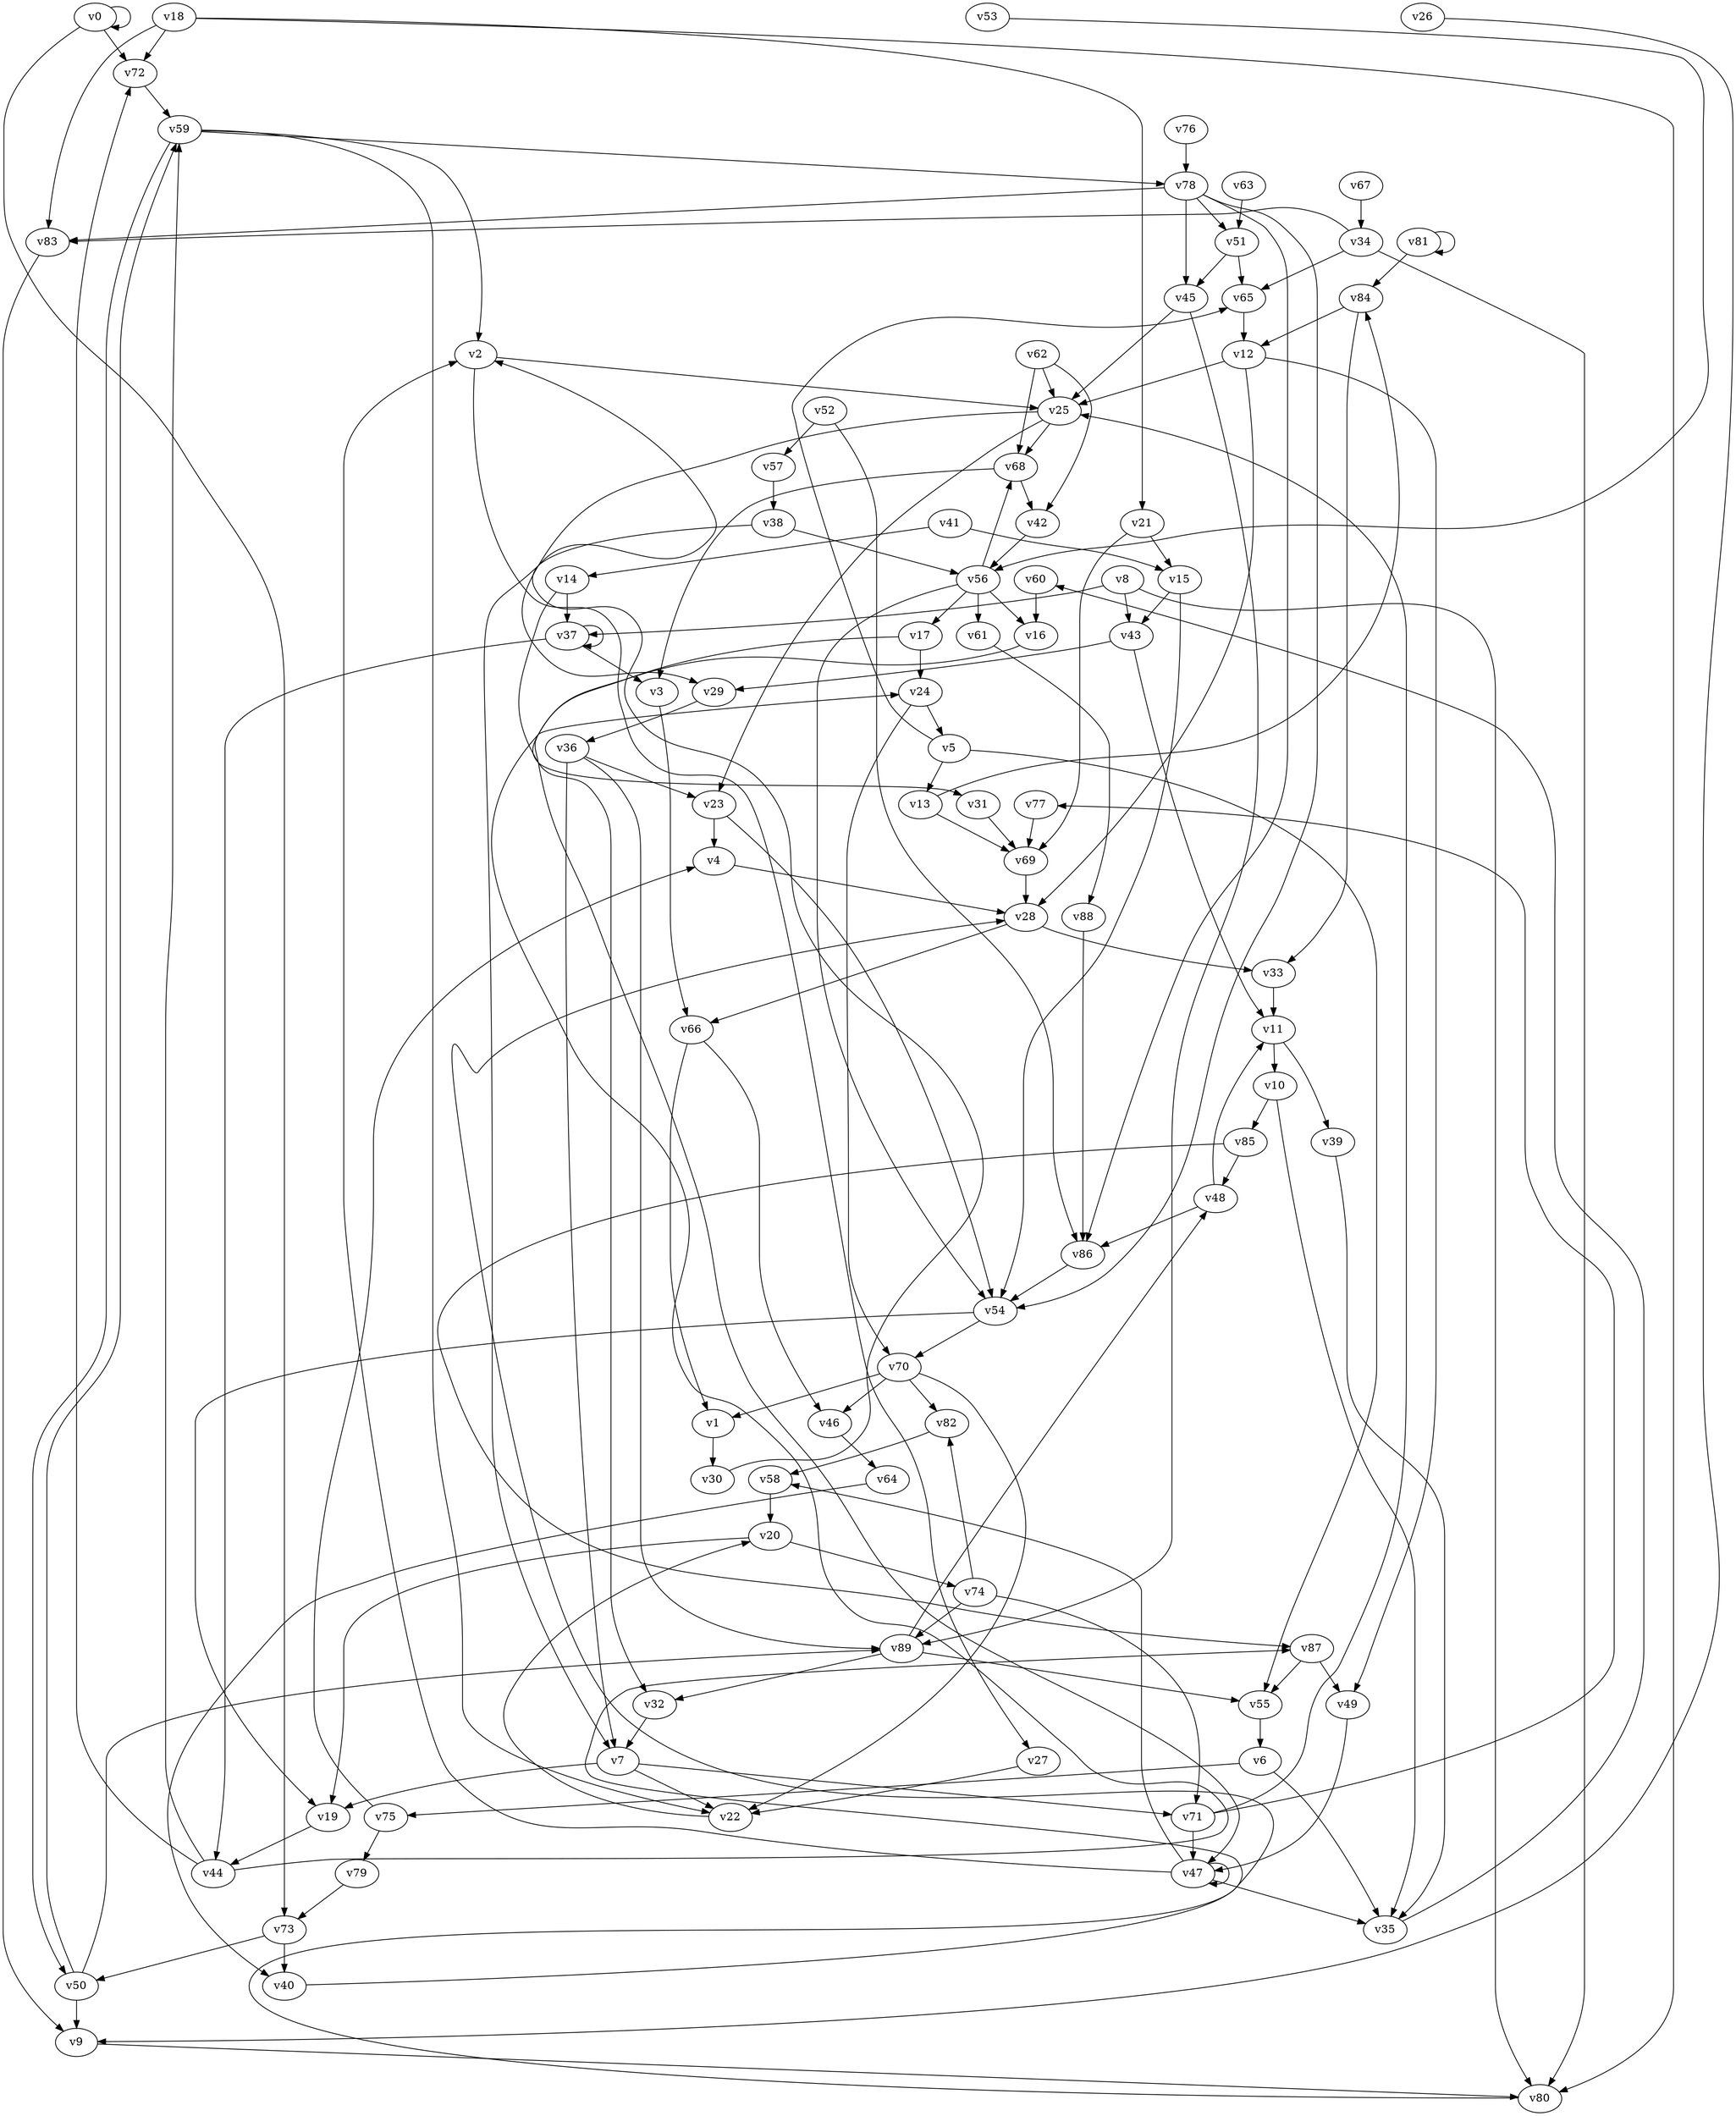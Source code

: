 // Benchmark game 133 - 90 vertices
// time_bound: 38
// targets: v75
digraph G {
    v0 [name="v0", player=1];
    v1 [name="v1", player=1];
    v2 [name="v2", player=1];
    v3 [name="v3", player=0];
    v4 [name="v4", player=1];
    v5 [name="v5", player=0];
    v6 [name="v6", player=1];
    v7 [name="v7", player=1];
    v8 [name="v8", player=0];
    v9 [name="v9", player=0];
    v10 [name="v10", player=1];
    v11 [name="v11", player=1];
    v12 [name="v12", player=0];
    v13 [name="v13", player=0];
    v14 [name="v14", player=1];
    v15 [name="v15", player=0];
    v16 [name="v16", player=1];
    v17 [name="v17", player=0];
    v18 [name="v18", player=1];
    v19 [name="v19", player=1];
    v20 [name="v20", player=1];
    v21 [name="v21", player=1];
    v22 [name="v22", player=0];
    v23 [name="v23", player=0];
    v24 [name="v24", player=1];
    v25 [name="v25", player=0];
    v26 [name="v26", player=1];
    v27 [name="v27", player=0];
    v28 [name="v28", player=1];
    v29 [name="v29", player=0];
    v30 [name="v30", player=0];
    v31 [name="v31", player=0];
    v32 [name="v32", player=0];
    v33 [name="v33", player=0];
    v34 [name="v34", player=0];
    v35 [name="v35", player=1];
    v36 [name="v36", player=0];
    v37 [name="v37", player=0];
    v38 [name="v38", player=0];
    v39 [name="v39", player=0];
    v40 [name="v40", player=1];
    v41 [name="v41", player=1];
    v42 [name="v42", player=1];
    v43 [name="v43", player=0];
    v44 [name="v44", player=1];
    v45 [name="v45", player=1];
    v46 [name="v46", player=0];
    v47 [name="v47", player=1];
    v48 [name="v48", player=1];
    v49 [name="v49", player=1];
    v50 [name="v50", player=1];
    v51 [name="v51", player=1];
    v52 [name="v52", player=1];
    v53 [name="v53", player=0];
    v54 [name="v54", player=0];
    v55 [name="v55", player=0];
    v56 [name="v56", player=1];
    v57 [name="v57", player=1];
    v58 [name="v58", player=0];
    v59 [name="v59", player=0];
    v60 [name="v60", player=1];
    v61 [name="v61", player=0];
    v62 [name="v62", player=1];
    v63 [name="v63", player=1];
    v64 [name="v64", player=0];
    v65 [name="v65", player=0];
    v66 [name="v66", player=1];
    v67 [name="v67", player=0];
    v68 [name="v68", player=1];
    v69 [name="v69", player=1];
    v70 [name="v70", player=0];
    v71 [name="v71", player=0];
    v72 [name="v72", player=1];
    v73 [name="v73", player=1];
    v74 [name="v74", player=0];
    v75 [name="v75", player=1, target=1];
    v76 [name="v76", player=0];
    v77 [name="v77", player=1];
    v78 [name="v78", player=1];
    v79 [name="v79", player=0];
    v80 [name="v80", player=0];
    v81 [name="v81", player=1];
    v82 [name="v82", player=0];
    v83 [name="v83", player=0];
    v84 [name="v84", player=1];
    v85 [name="v85", player=1];
    v86 [name="v86", player=0];
    v87 [name="v87", player=1];
    v88 [name="v88", player=1];
    v89 [name="v89", player=1];

    v0 -> v0;
    v1 -> v30;
    v2 -> v27 [constraint="t >= 5"];
    v3 -> v66;
    v4 -> v28;
    v5 -> v65 [constraint="t < 7"];
    v6 -> v75;
    v7 -> v19;
    v8 -> v37;
    v9 -> v80;
    v10 -> v35;
    v11 -> v39;
    v12 -> v49;
    v13 -> v84 [constraint="t < 12"];
    v14 -> v32;
    v15 -> v43;
    v16 -> v31 [constraint="t >= 1"];
    v17 -> v47 [constraint="t >= 1"];
    v18 -> v80;
    v19 -> v44;
    v20 -> v74;
    v21 -> v69;
    v22 -> v20 [constraint="t mod 5 == 3"];
    v23 -> v4;
    v24 -> v70;
    v25 -> v29 [constraint="t < 6"];
    v26 -> v9 [constraint="t mod 4 == 1"];
    v27 -> v22;
    v28 -> v33;
    v29 -> v36;
    v30 -> v2 [constraint="t < 11"];
    v31 -> v69;
    v32 -> v7;
    v33 -> v11;
    v34 -> v83 [constraint="t >= 3"];
    v35 -> v60 [constraint="t < 8"];
    v36 -> v7;
    v37 -> v37 [constraint="t >= 2"];
    v38 -> v56;
    v39 -> v35;
    v40 -> v87 [constraint="t < 15"];
    v41 -> v15;
    v42 -> v56;
    v43 -> v29;
    v44 -> v24 [constraint="t < 10"];
    v45 -> v89;
    v46 -> v64;
    v47 -> v47;
    v48 -> v11;
    v49 -> v47;
    v50 -> v9;
    v51 -> v45;
    v52 -> v86;
    v53 -> v56 [constraint="t mod 5 == 2"];
    v54 -> v19 [constraint="t >= 4"];
    v55 -> v6;
    v56 -> v61;
    v57 -> v38;
    v58 -> v20;
    v59 -> v22;
    v60 -> v16;
    v61 -> v88;
    v62 -> v42 [constraint="t >= 5"];
    v63 -> v51;
    v64 -> v40 [constraint="t < 9"];
    v65 -> v12;
    v66 -> v1;
    v67 -> v34;
    v68 -> v3;
    v69 -> v28;
    v70 -> v1;
    v71 -> v77 [constraint="t >= 1"];
    v72 -> v59;
    v73 -> v50;
    v74 -> v89;
    v75 -> v4;
    v76 -> v78;
    v77 -> v69;
    v78 -> v54;
    v79 -> v73;
    v80 -> v28 [constraint="t mod 5 == 0"];
    v81 -> v84;
    v82 -> v58;
    v83 -> v9;
    v84 -> v33;
    v85 -> v87 [constraint="t < 6"];
    v86 -> v54;
    v87 -> v55;
    v88 -> v86;
    v89 -> v55;
    v68 -> v42;
    v15 -> v54;
    v70 -> v22;
    v2 -> v25;
    v71 -> v47;
    v18 -> v83;
    v66 -> v46;
    v59 -> v78;
    v38 -> v7;
    v8 -> v43;
    v36 -> v89;
    v10 -> v85;
    v47 -> v2;
    v51 -> v65;
    v74 -> v71;
    v43 -> v11;
    v13 -> v69;
    v70 -> v82;
    v11 -> v10;
    v48 -> v86;
    v62 -> v68;
    v62 -> v25;
    v34 -> v65;
    v7 -> v71;
    v41 -> v14;
    v89 -> v32;
    v78 -> v51;
    v52 -> v57;
    v47 -> v58;
    v84 -> v12;
    v89 -> v48;
    v73 -> v40;
    v37 -> v3;
    v17 -> v24;
    v12 -> v25;
    v36 -> v23;
    v87 -> v49;
    v71 -> v25;
    v78 -> v83;
    v85 -> v48;
    v75 -> v79;
    v44 -> v59;
    v12 -> v28;
    v81 -> v81;
    v78 -> v45;
    v59 -> v2;
    v5 -> v13;
    v54 -> v70;
    v37 -> v44;
    v8 -> v80;
    v18 -> v21;
    v34 -> v80;
    v7 -> v22;
    v28 -> v66;
    v56 -> v68;
    v78 -> v86;
    v24 -> v5;
    v25 -> v68;
    v14 -> v37;
    v59 -> v50;
    v6 -> v35;
    v0 -> v73;
    v50 -> v89;
    v23 -> v54;
    v18 -> v72;
    v20 -> v19;
    v44 -> v72;
    v45 -> v25;
    v56 -> v54;
    v21 -> v15;
    v0 -> v72;
    v70 -> v46;
    v25 -> v23;
    v56 -> v16;
    v56 -> v17;
    v5 -> v55;
    v50 -> v59;
    v47 -> v35;
    v74 -> v82;
}
